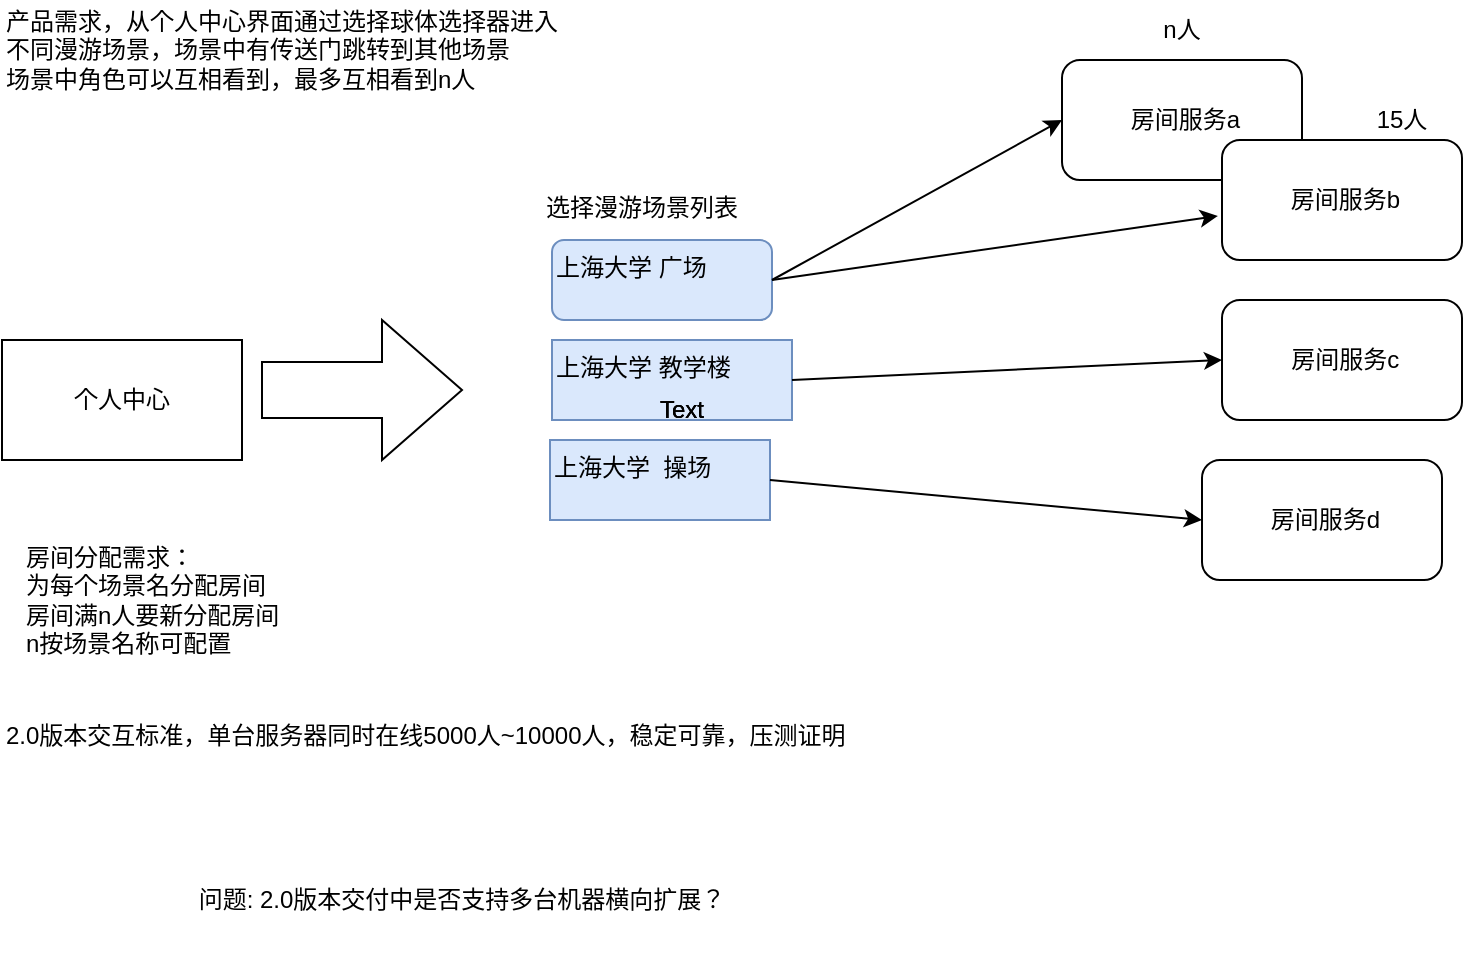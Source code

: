 <mxfile version="24.4.9" type="github">
  <diagram name="第 1 页" id="TstLex5_BNDvn4z_0ZPU">
    <mxGraphModel dx="989" dy="538" grid="1" gridSize="10" guides="1" tooltips="1" connect="1" arrows="1" fold="1" page="1" pageScale="1" pageWidth="827" pageHeight="1169" math="0" shadow="0">
      <root>
        <mxCell id="0" />
        <mxCell id="1" parent="0" />
        <mxCell id="PFm-jJKADHVvYn167UJx-1" value="个人中心" style="rounded=0;whiteSpace=wrap;html=1;" parent="1" vertex="1">
          <mxGeometry x="30" y="210" width="120" height="60" as="geometry" />
        </mxCell>
        <mxCell id="PFm-jJKADHVvYn167UJx-4" value="" style="html=1;shadow=0;dashed=0;align=center;verticalAlign=middle;shape=mxgraph.arrows2.arrow;dy=0.6;dx=40;notch=0;" parent="1" vertex="1">
          <mxGeometry x="160" y="200" width="100" height="70" as="geometry" />
        </mxCell>
        <mxCell id="PFm-jJKADHVvYn167UJx-5" value="&amp;nbsp;房间服务a" style="rounded=1;whiteSpace=wrap;html=1;" parent="1" vertex="1">
          <mxGeometry x="560" y="70" width="120" height="60" as="geometry" />
        </mxCell>
        <mxCell id="PFm-jJKADHVvYn167UJx-6" value="&amp;nbsp;房间服务b" style="rounded=1;whiteSpace=wrap;html=1;" parent="1" vertex="1">
          <mxGeometry x="640" y="110" width="120" height="60" as="geometry" />
        </mxCell>
        <mxCell id="PFm-jJKADHVvYn167UJx-7" value="&amp;nbsp;房间服务c" style="rounded=1;whiteSpace=wrap;html=1;" parent="1" vertex="1">
          <mxGeometry x="640" y="190" width="120" height="60" as="geometry" />
        </mxCell>
        <mxCell id="PFm-jJKADHVvYn167UJx-8" value="&amp;nbsp;房间服务d" style="rounded=1;whiteSpace=wrap;html=1;" parent="1" vertex="1">
          <mxGeometry x="630" y="270" width="120" height="60" as="geometry" />
        </mxCell>
        <mxCell id="PFm-jJKADHVvYn167UJx-10" value="房间分配需求：&lt;div&gt;为每个场景名分配房间&lt;/div&gt;&lt;div&gt;房间满n人要新分配房间&lt;br&gt;&lt;div&gt;n按场景名称可配置&lt;/div&gt;&lt;/div&gt;" style="text;html=1;align=left;verticalAlign=middle;whiteSpace=wrap;rounded=0;" parent="1" vertex="1">
          <mxGeometry x="40" y="310" width="340" height="60" as="geometry" />
        </mxCell>
        <mxCell id="PFm-jJKADHVvYn167UJx-13" value="n人" style="text;html=1;align=center;verticalAlign=middle;whiteSpace=wrap;rounded=0;" parent="1" vertex="1">
          <mxGeometry x="590" y="40" width="60" height="30" as="geometry" />
        </mxCell>
        <mxCell id="PFm-jJKADHVvYn167UJx-14" value="15人" style="text;html=1;align=center;verticalAlign=middle;whiteSpace=wrap;rounded=0;" parent="1" vertex="1">
          <mxGeometry x="700" y="85" width="60" height="30" as="geometry" />
        </mxCell>
        <mxCell id="PFm-jJKADHVvYn167UJx-23" value="选择漫游场景列表" style="text;whiteSpace=wrap;" parent="1" vertex="1">
          <mxGeometry x="300" y="130" width="130" height="40" as="geometry" />
        </mxCell>
        <mxCell id="PFm-jJKADHVvYn167UJx-26" value="上海大学 广场" style="text;whiteSpace=wrap;rounded=1;fillColor=#dae8fc;strokeColor=#6c8ebf;" parent="1" vertex="1">
          <mxGeometry x="305" y="160" width="110" height="40" as="geometry" />
        </mxCell>
        <mxCell id="PFm-jJKADHVvYn167UJx-27" value="上海大学 教学楼" style="text;whiteSpace=wrap;fillColor=#dae8fc;strokeColor=#6c8ebf;" parent="1" vertex="1">
          <mxGeometry x="305" y="210" width="120" height="40" as="geometry" />
        </mxCell>
        <mxCell id="PFm-jJKADHVvYn167UJx-28" value="上海大学  操场" style="text;whiteSpace=wrap;fillColor=#dae8fc;strokeColor=#6c8ebf;" parent="1" vertex="1">
          <mxGeometry x="304" y="260" width="110" height="40" as="geometry" />
        </mxCell>
        <mxCell id="PFm-jJKADHVvYn167UJx-30" value="" style="endArrow=classic;html=1;rounded=0;entryX=0;entryY=0.5;entryDx=0;entryDy=0;exitX=1;exitY=0.5;exitDx=0;exitDy=0;" parent="1" source="PFm-jJKADHVvYn167UJx-26" target="PFm-jJKADHVvYn167UJx-5" edge="1">
          <mxGeometry width="50" height="50" relative="1" as="geometry">
            <mxPoint x="440" y="165" as="sourcePoint" />
            <mxPoint x="490" y="115" as="targetPoint" />
          </mxGeometry>
        </mxCell>
        <mxCell id="PFm-jJKADHVvYn167UJx-31" value="" style="endArrow=classic;html=1;rounded=0;exitX=1;exitY=0.5;exitDx=0;exitDy=0;entryX=-0.017;entryY=0.633;entryDx=0;entryDy=0;entryPerimeter=0;" parent="1" source="PFm-jJKADHVvYn167UJx-26" target="PFm-jJKADHVvYn167UJx-6" edge="1">
          <mxGeometry width="50" height="50" relative="1" as="geometry">
            <mxPoint x="490" y="205" as="sourcePoint" />
            <mxPoint x="540" y="155" as="targetPoint" />
          </mxGeometry>
        </mxCell>
        <mxCell id="PFm-jJKADHVvYn167UJx-32" value="" style="endArrow=classic;html=1;rounded=0;entryX=0;entryY=0.5;entryDx=0;entryDy=0;exitX=1;exitY=0.5;exitDx=0;exitDy=0;" parent="1" source="PFm-jJKADHVvYn167UJx-27" target="PFm-jJKADHVvYn167UJx-7" edge="1">
          <mxGeometry width="50" height="50" relative="1" as="geometry">
            <mxPoint x="390" y="430" as="sourcePoint" />
            <mxPoint x="440" y="380" as="targetPoint" />
          </mxGeometry>
        </mxCell>
        <mxCell id="PFm-jJKADHVvYn167UJx-33" value="" style="endArrow=classic;html=1;rounded=0;entryX=0;entryY=0.5;entryDx=0;entryDy=0;exitX=1;exitY=0.5;exitDx=0;exitDy=0;" parent="1" source="PFm-jJKADHVvYn167UJx-28" target="PFm-jJKADHVvYn167UJx-8" edge="1">
          <mxGeometry width="50" height="50" relative="1" as="geometry">
            <mxPoint x="390" y="430" as="sourcePoint" />
            <mxPoint x="440" y="380" as="targetPoint" />
          </mxGeometry>
        </mxCell>
        <mxCell id="PFm-jJKADHVvYn167UJx-37" value="产品需求，从个人中心界面通过选择球体选择器进入不同漫游场景，场景中有传送门跳转到其他场景&lt;div&gt;场景中角色可以互相看到，最多互相看到n人&lt;/div&gt;" style="text;html=1;align=left;verticalAlign=middle;whiteSpace=wrap;rounded=0;" parent="1" vertex="1">
          <mxGeometry x="30" y="50" width="280" height="30" as="geometry" />
        </mxCell>
        <mxCell id="PFm-jJKADHVvYn167UJx-41" value="2.0版本交互标准，单台服务器同时在线5000人~10000人，&lt;span style=&quot;background-color: initial;&quot;&gt;稳定可靠，&lt;/span&gt;&lt;span style=&quot;background-color: initial;&quot;&gt;压测证明&lt;/span&gt;&lt;div&gt;&lt;br&gt;&lt;/div&gt;" style="text;html=1;align=left;verticalAlign=middle;whiteSpace=wrap;rounded=0;" parent="1" vertex="1">
          <mxGeometry x="30" y="380" width="530" height="70" as="geometry" />
        </mxCell>
        <mxCell id="rWebHVXZAMadMzJJ_86E-1" value="Text" style="text;html=1;align=center;verticalAlign=middle;whiteSpace=wrap;rounded=0;" vertex="1" parent="1">
          <mxGeometry x="340" y="230" width="60" height="30" as="geometry" />
        </mxCell>
        <mxCell id="rWebHVXZAMadMzJJ_86E-2" value="Text" style="text;html=1;align=center;verticalAlign=middle;whiteSpace=wrap;rounded=0;" vertex="1" parent="1">
          <mxGeometry x="340" y="230" width="60" height="30" as="geometry" />
        </mxCell>
        <mxCell id="rWebHVXZAMadMzJJ_86E-3" value="Text" style="text;html=1;align=center;verticalAlign=middle;whiteSpace=wrap;rounded=0;" vertex="1" parent="1">
          <mxGeometry x="340" y="230" width="60" height="30" as="geometry" />
        </mxCell>
        <mxCell id="rWebHVXZAMadMzJJ_86E-4" value="问题: 2.0版本交付中是否支持多台机器横向扩展？" style="rounded=0;whiteSpace=wrap;html=1;strokeColor=none;" vertex="1" parent="1">
          <mxGeometry x="30" y="460" width="460" height="60" as="geometry" />
        </mxCell>
      </root>
    </mxGraphModel>
  </diagram>
</mxfile>
